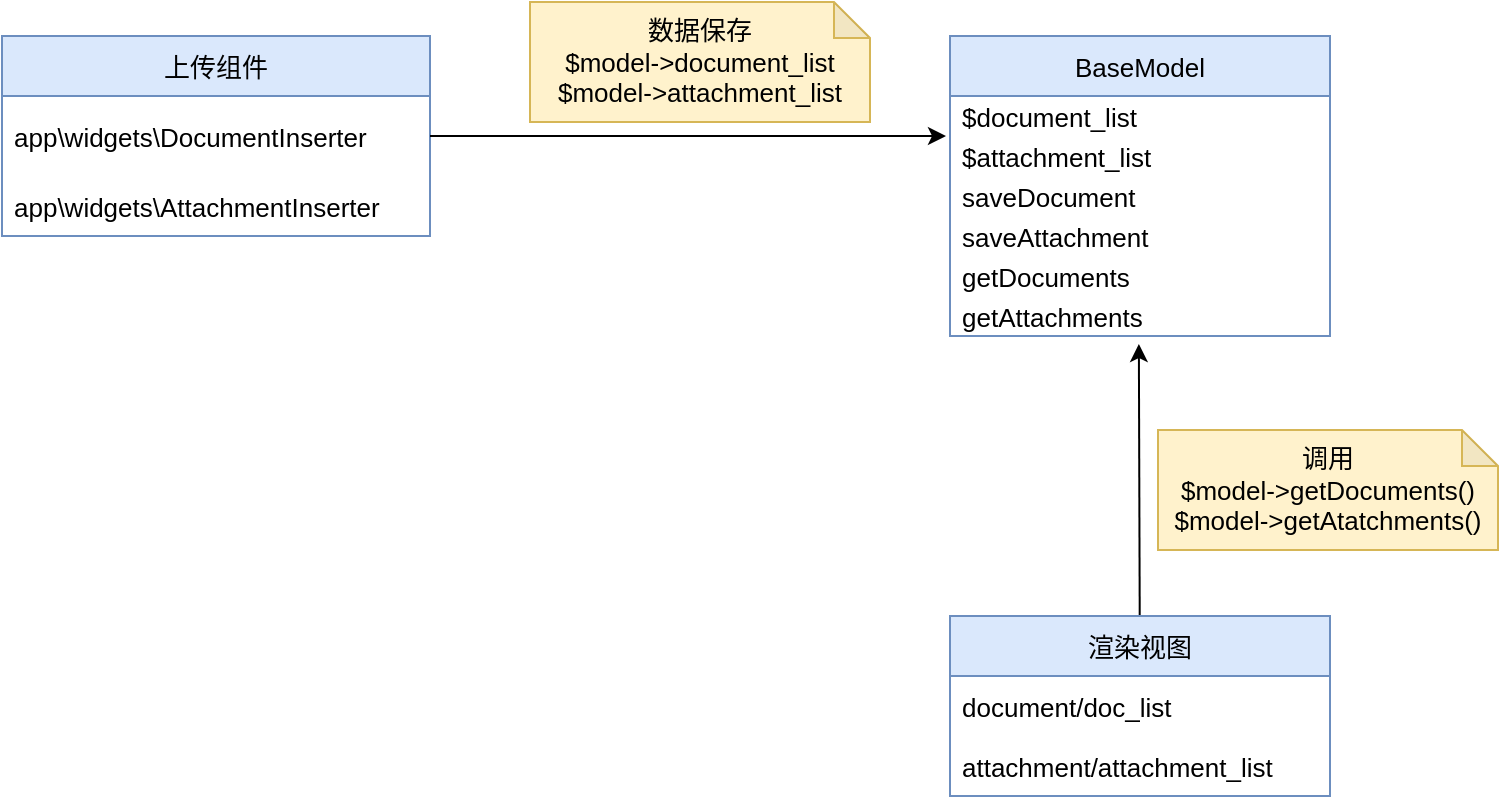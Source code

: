 <mxfile version="17.1.3" type="github">
  <diagram id="R2lEEEUBdFMjLlhIrx00" name="Page-1">
    <mxGraphModel dx="1634" dy="741" grid="0" gridSize="10" guides="1" tooltips="1" connect="1" arrows="1" fold="1" page="0" pageScale="1" pageWidth="850" pageHeight="1100" math="0" shadow="0" extFonts="Permanent Marker^https://fonts.googleapis.com/css?family=Permanent+Marker">
      <root>
        <mxCell id="0" />
        <mxCell id="1" parent="0" />
        <mxCell id="RuCP6XWzuwosa6Kexjt9-1" value="上传组件" style="swimlane;fontStyle=0;childLayout=stackLayout;horizontal=1;startSize=30;horizontalStack=0;resizeParent=1;resizeParentMax=0;resizeLast=0;collapsible=1;marginBottom=0;fillColor=#dae8fc;strokeColor=#6c8ebf;fontSize=13;" vertex="1" parent="1">
          <mxGeometry x="-74" y="110" width="214" height="100" as="geometry" />
        </mxCell>
        <mxCell id="RuCP6XWzuwosa6Kexjt9-2" value="app\widgets\DocumentInserter" style="text;strokeColor=none;fillColor=none;align=left;verticalAlign=middle;spacingLeft=4;spacingRight=4;overflow=hidden;points=[[0,0.5],[1,0.5]];portConstraint=eastwest;rotatable=0;fontSize=13;" vertex="1" parent="RuCP6XWzuwosa6Kexjt9-1">
          <mxGeometry y="30" width="214" height="40" as="geometry" />
        </mxCell>
        <mxCell id="RuCP6XWzuwosa6Kexjt9-3" value="app\widgets\AttachmentInserter" style="text;strokeColor=none;fillColor=none;align=left;verticalAlign=middle;spacingLeft=4;spacingRight=4;overflow=hidden;points=[[0,0.5],[1,0.5]];portConstraint=eastwest;rotatable=0;fontSize=13;" vertex="1" parent="RuCP6XWzuwosa6Kexjt9-1">
          <mxGeometry y="70" width="214" height="30" as="geometry" />
        </mxCell>
        <mxCell id="RuCP6XWzuwosa6Kexjt9-5" value="BaseModel" style="swimlane;fontStyle=0;childLayout=stackLayout;horizontal=1;startSize=30;horizontalStack=0;resizeParent=1;resizeParentMax=0;resizeLast=0;collapsible=1;marginBottom=0;fillColor=#dae8fc;strokeColor=#6c8ebf;fontSize=13;" vertex="1" parent="1">
          <mxGeometry x="400" y="110" width="190" height="150" as="geometry" />
        </mxCell>
        <mxCell id="RuCP6XWzuwosa6Kexjt9-6" value="$document_list" style="text;strokeColor=none;fillColor=none;align=left;verticalAlign=middle;spacingLeft=4;spacingRight=4;overflow=hidden;points=[[0,0.5],[1,0.5]];portConstraint=eastwest;rotatable=0;fontSize=13;" vertex="1" parent="RuCP6XWzuwosa6Kexjt9-5">
          <mxGeometry y="30" width="190" height="20" as="geometry" />
        </mxCell>
        <mxCell id="RuCP6XWzuwosa6Kexjt9-15" value="$attachment_list" style="text;strokeColor=none;fillColor=none;align=left;verticalAlign=middle;spacingLeft=4;spacingRight=4;overflow=hidden;points=[[0,0.5],[1,0.5]];portConstraint=eastwest;rotatable=0;fontSize=13;" vertex="1" parent="RuCP6XWzuwosa6Kexjt9-5">
          <mxGeometry y="50" width="190" height="20" as="geometry" />
        </mxCell>
        <mxCell id="RuCP6XWzuwosa6Kexjt9-14" value="saveDocument" style="text;strokeColor=none;fillColor=none;align=left;verticalAlign=middle;spacingLeft=4;spacingRight=4;overflow=hidden;points=[[0,0.5],[1,0.5]];portConstraint=eastwest;rotatable=0;fontSize=13;" vertex="1" parent="RuCP6XWzuwosa6Kexjt9-5">
          <mxGeometry y="70" width="190" height="20" as="geometry" />
        </mxCell>
        <mxCell id="RuCP6XWzuwosa6Kexjt9-16" value="saveAttachment" style="text;strokeColor=none;fillColor=none;align=left;verticalAlign=middle;spacingLeft=4;spacingRight=4;overflow=hidden;points=[[0,0.5],[1,0.5]];portConstraint=eastwest;rotatable=0;fontSize=13;" vertex="1" parent="RuCP6XWzuwosa6Kexjt9-5">
          <mxGeometry y="90" width="190" height="20" as="geometry" />
        </mxCell>
        <mxCell id="RuCP6XWzuwosa6Kexjt9-17" value="getDocuments" style="text;strokeColor=none;fillColor=none;align=left;verticalAlign=middle;spacingLeft=4;spacingRight=4;overflow=hidden;points=[[0,0.5],[1,0.5]];portConstraint=eastwest;rotatable=0;fontSize=13;" vertex="1" parent="RuCP6XWzuwosa6Kexjt9-5">
          <mxGeometry y="110" width="190" height="20" as="geometry" />
        </mxCell>
        <mxCell id="RuCP6XWzuwosa6Kexjt9-7" value="getAttachments" style="text;strokeColor=none;fillColor=none;align=left;verticalAlign=middle;spacingLeft=4;spacingRight=4;overflow=hidden;points=[[0,0.5],[1,0.5]];portConstraint=eastwest;rotatable=0;fontSize=13;" vertex="1" parent="RuCP6XWzuwosa6Kexjt9-5">
          <mxGeometry y="130" width="190" height="20" as="geometry" />
        </mxCell>
        <mxCell id="RuCP6XWzuwosa6Kexjt9-30" style="rounded=0;jumpStyle=gap;orthogonalLoop=1;jettySize=auto;html=1;entryX=0.497;entryY=1.2;entryDx=0;entryDy=0;entryPerimeter=0;startArrow=none;startFill=0;endArrow=classic;endFill=1;fontSize=13;" edge="1" parent="1" source="RuCP6XWzuwosa6Kexjt9-8" target="RuCP6XWzuwosa6Kexjt9-7">
          <mxGeometry relative="1" as="geometry" />
        </mxCell>
        <mxCell id="RuCP6XWzuwosa6Kexjt9-8" value="渲染视图" style="swimlane;fontStyle=0;childLayout=stackLayout;horizontal=1;startSize=30;horizontalStack=0;resizeParent=1;resizeParentMax=0;resizeLast=0;collapsible=1;marginBottom=0;fillColor=#dae8fc;strokeColor=#6c8ebf;fontSize=13;" vertex="1" parent="1">
          <mxGeometry x="400" y="400" width="190" height="90" as="geometry" />
        </mxCell>
        <mxCell id="RuCP6XWzuwosa6Kexjt9-9" value="document/doc_list" style="text;strokeColor=none;fillColor=none;align=left;verticalAlign=middle;spacingLeft=4;spacingRight=4;overflow=hidden;points=[[0,0.5],[1,0.5]];portConstraint=eastwest;rotatable=0;fontSize=13;" vertex="1" parent="RuCP6XWzuwosa6Kexjt9-8">
          <mxGeometry y="30" width="190" height="30" as="geometry" />
        </mxCell>
        <mxCell id="RuCP6XWzuwosa6Kexjt9-10" value="attachment/attachment_list" style="text;strokeColor=none;fillColor=none;align=left;verticalAlign=middle;spacingLeft=4;spacingRight=4;overflow=hidden;points=[[0,0.5],[1,0.5]];portConstraint=eastwest;rotatable=0;fontSize=13;" vertex="1" parent="RuCP6XWzuwosa6Kexjt9-8">
          <mxGeometry y="60" width="190" height="30" as="geometry" />
        </mxCell>
        <mxCell id="RuCP6XWzuwosa6Kexjt9-19" style="edgeStyle=orthogonalEdgeStyle;rounded=0;orthogonalLoop=1;jettySize=auto;html=1;fontSize=13;" edge="1" parent="1" source="RuCP6XWzuwosa6Kexjt9-2">
          <mxGeometry relative="1" as="geometry">
            <mxPoint x="398" y="160" as="targetPoint" />
            <Array as="points">
              <mxPoint x="398" y="160" />
            </Array>
          </mxGeometry>
        </mxCell>
        <mxCell id="RuCP6XWzuwosa6Kexjt9-26" value="数据保存&lt;br style=&quot;font-size: 13px;&quot;&gt;$model-&amp;gt;document_list&lt;br style=&quot;font-size: 13px;&quot;&gt;$model-&amp;gt;attachment_list" style="shape=note;whiteSpace=wrap;html=1;backgroundOutline=1;darkOpacity=0.05;size=18;fillColor=#fff2cc;strokeColor=#d6b656;fontSize=13;" vertex="1" parent="1">
          <mxGeometry x="190" y="93" width="170" height="60" as="geometry" />
        </mxCell>
        <mxCell id="RuCP6XWzuwosa6Kexjt9-25" value="调用&lt;br style=&quot;font-size: 13px;&quot;&gt;$model-&amp;gt;getDocuments()&lt;br style=&quot;font-size: 13px;&quot;&gt;$model-&amp;gt;getAtatchments()" style="shape=note;whiteSpace=wrap;html=1;backgroundOutline=1;darkOpacity=0.05;size=18;fillColor=#fff2cc;strokeColor=#d6b656;fontSize=13;" vertex="1" parent="1">
          <mxGeometry x="504" y="307" width="170" height="60" as="geometry" />
        </mxCell>
      </root>
    </mxGraphModel>
  </diagram>
</mxfile>
